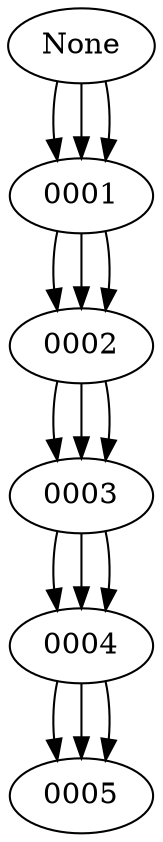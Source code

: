 digraph migration_graph {
	0001
	0003
	0005
	0004
	0002
	None
	0001
	0003
	0005
	0004
	0002
	None
	None -> 0001
	0004 -> 0005
	0002 -> 0003
	0003 -> 0004
	0001 -> 0002
	0001
	0003
	0005
	0004
	0002
	None
	None -> 0001
	0004 -> 0005
	0002 -> 0003
	0003 -> 0004
	0001 -> 0002
	0001
	0003
	0005
	0004
	0002
	None
	None -> 0001
	0004 -> 0005
	0002 -> 0003
	0003 -> 0004
	0001 -> 0002
}
